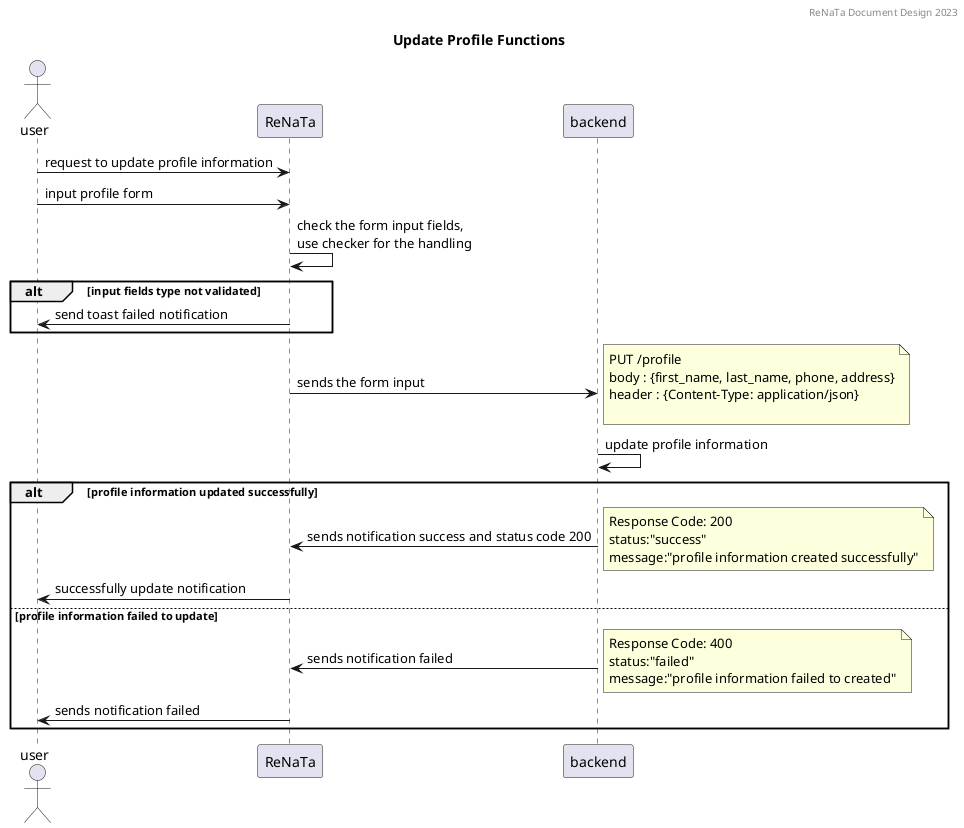 @startuml

header ReNaTa Document Design 2023
title Update Profile Functions

actor user
participant ReNaTa
participant backend

note left: User can view and edit their profile information such as name, email, and password

user->ReNaTa: request to update profile information
user->ReNaTa: input profile form
ReNaTa->ReNaTa: check the form input fields, \nuse checker for the handling
alt input fields type not validated
    ReNaTa->user: send toast failed notification
end
backend<-ReNaTa: sends the form input
note right : PUT /profile\nbody : {first_name, last_name, phone, address}\nheader : {Content-Type: application/json}\n 

backend->backend: update profile information 
alt profile information updated successfully
    backend->ReNaTa: sends notification success and status code 200
    note right: Response Code: 200\nstatus:"success"\nmessage:"profile information created successfully"
    user<-ReNaTa: successfully update notification
else profile information failed to update
    backend->ReNaTa: sends notification failed
    note right: Response Code: 400\nstatus:"failed"\nmessage:"profile information failed to created"
    user<-ReNaTa: sends notification failed
end

@enduml
